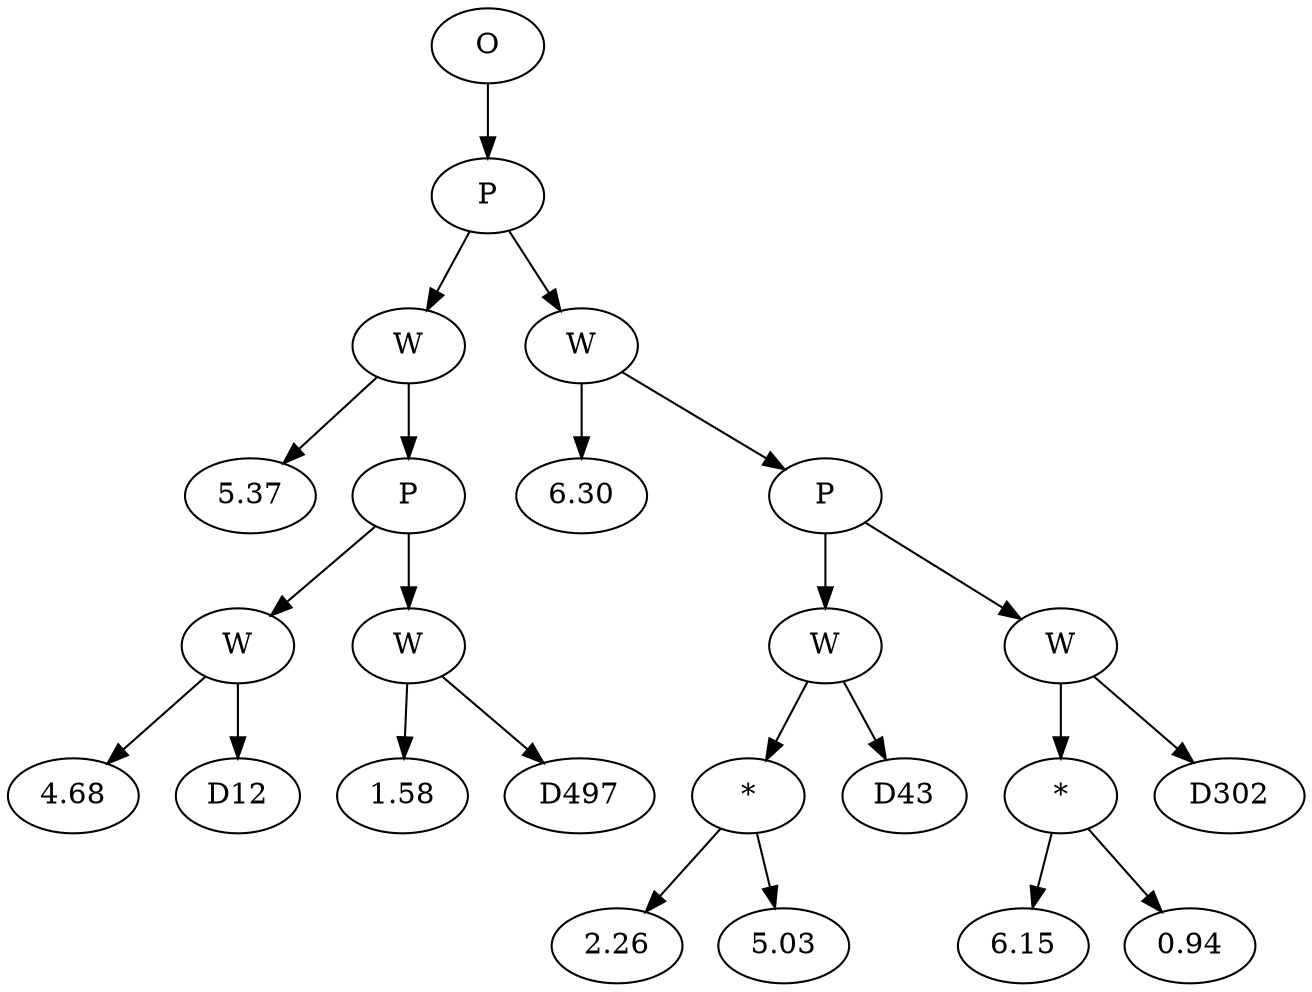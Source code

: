 // Tree
digraph {
	3254856 [label=O]
	3254857 [label=P]
	3254856 -> 3254857
	3254858 [label=W]
	3254857 -> 3254858
	3254859 [label=5.37]
	3254858 -> 3254859
	3254860 [label=P]
	3254858 -> 3254860
	3254861 [label=W]
	3254860 -> 3254861
	3254862 [label=4.68]
	3254861 -> 3254862
	3254863 [label=D12]
	3254861 -> 3254863
	3254864 [label=W]
	3254860 -> 3254864
	3254865 [label=1.58]
	3254864 -> 3254865
	3254866 [label=D497]
	3254864 -> 3254866
	3254867 [label=W]
	3254857 -> 3254867
	3254868 [label=6.30]
	3254867 -> 3254868
	3254869 [label=P]
	3254867 -> 3254869
	3254870 [label=W]
	3254869 -> 3254870
	3254871 [label="*"]
	3254870 -> 3254871
	3254872 [label=2.26]
	3254871 -> 3254872
	3254873 [label=5.03]
	3254871 -> 3254873
	3254874 [label=D43]
	3254870 -> 3254874
	3254875 [label=W]
	3254869 -> 3254875
	3254876 [label="*"]
	3254875 -> 3254876
	3254877 [label=6.15]
	3254876 -> 3254877
	3254878 [label=0.94]
	3254876 -> 3254878
	3254879 [label=D302]
	3254875 -> 3254879
}
